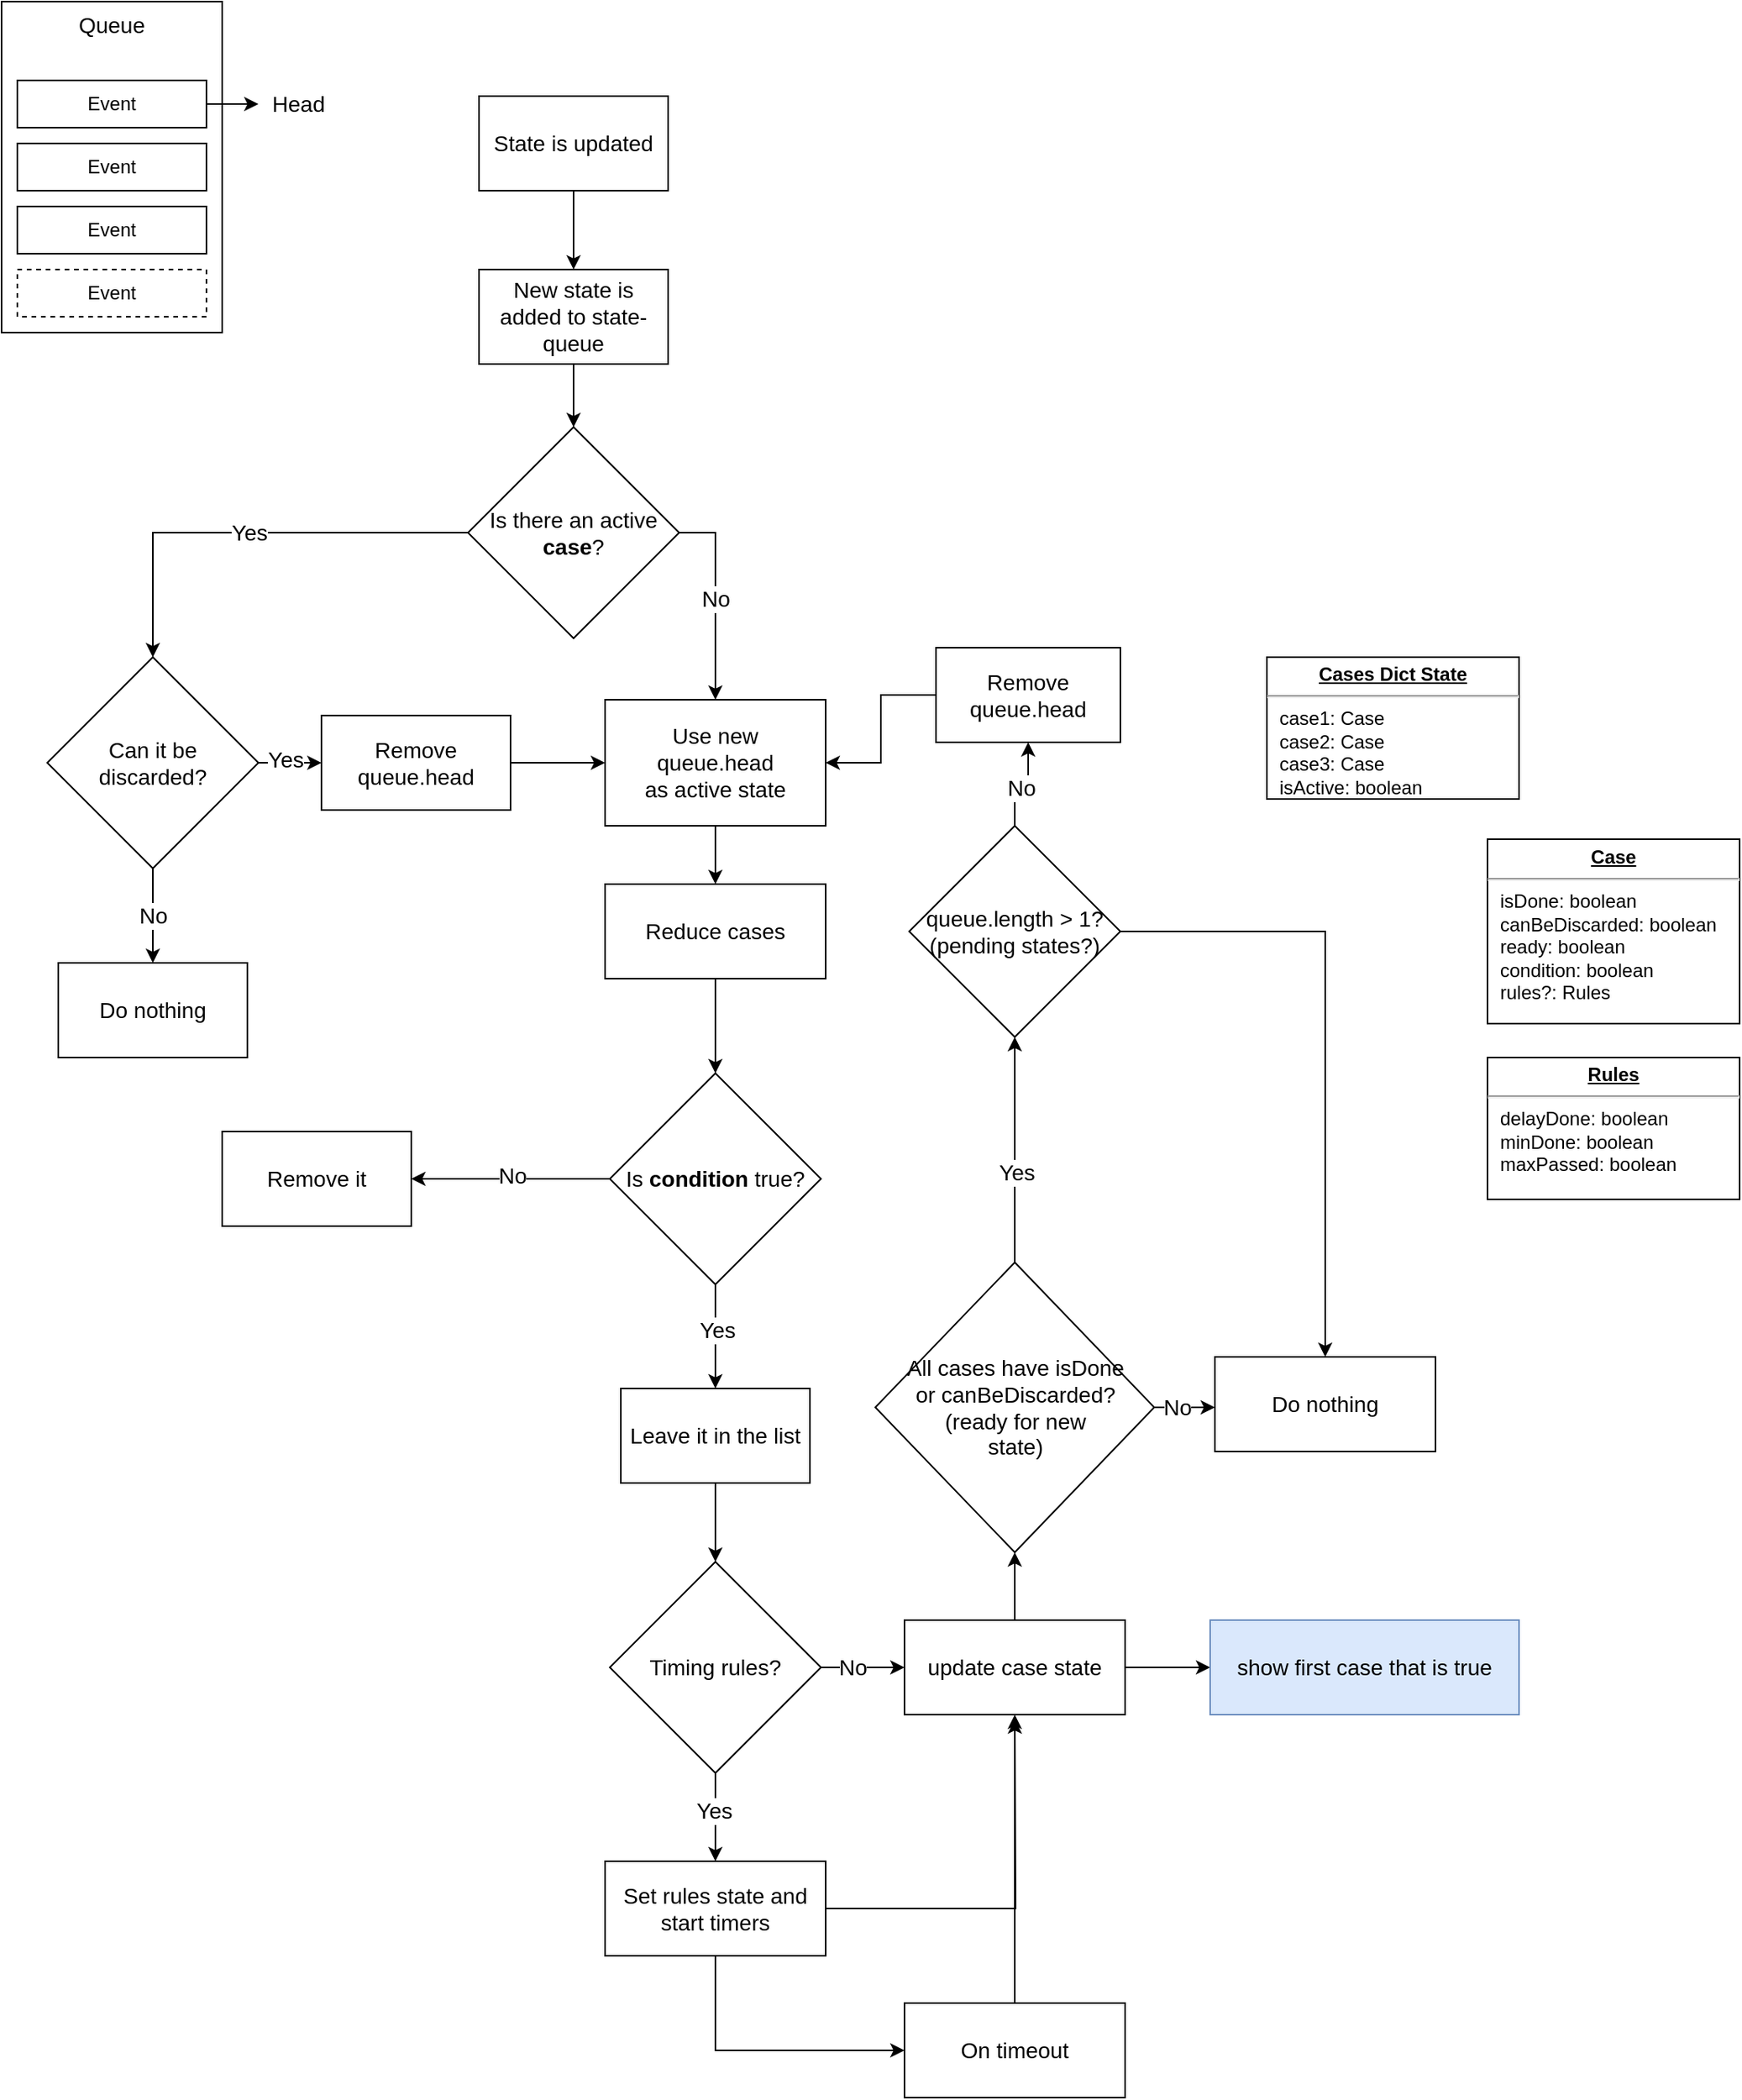 <mxfile version="17.2.5" type="github">
  <diagram id="zXp9NhQULZehnwpH-88v" name="Page-1">
    <mxGraphModel dx="1968" dy="1098" grid="1" gridSize="10" guides="1" tooltips="1" connect="1" arrows="1" fold="1" page="1" pageScale="1" pageWidth="827" pageHeight="1169" math="0" shadow="0">
      <root>
        <mxCell id="0" />
        <mxCell id="1" parent="0" />
        <mxCell id="SMxfg-2j2kAWViDGQooX-12" style="edgeStyle=orthogonalEdgeStyle;rounded=0;orthogonalLoop=1;jettySize=auto;html=1;exitX=0.5;exitY=1;exitDx=0;exitDy=0;entryX=0.5;entryY=0;entryDx=0;entryDy=0;fontSize=14;" edge="1" parent="1" source="SMxfg-2j2kAWViDGQooX-10" target="SMxfg-2j2kAWViDGQooX-11">
          <mxGeometry relative="1" as="geometry" />
        </mxCell>
        <mxCell id="SMxfg-2j2kAWViDGQooX-10" value="State is updated" style="rounded=0;whiteSpace=wrap;html=1;fontSize=14;" vertex="1" parent="1">
          <mxGeometry x="360" y="140" width="120" height="60" as="geometry" />
        </mxCell>
        <mxCell id="SMxfg-2j2kAWViDGQooX-15" style="edgeStyle=orthogonalEdgeStyle;rounded=0;orthogonalLoop=1;jettySize=auto;html=1;exitX=0.5;exitY=1;exitDx=0;exitDy=0;entryX=0.5;entryY=0;entryDx=0;entryDy=0;fontSize=14;" edge="1" parent="1" source="SMxfg-2j2kAWViDGQooX-11" target="SMxfg-2j2kAWViDGQooX-14">
          <mxGeometry relative="1" as="geometry" />
        </mxCell>
        <mxCell id="SMxfg-2j2kAWViDGQooX-11" value="New state is added to state-queue" style="rounded=0;whiteSpace=wrap;html=1;fontSize=14;" vertex="1" parent="1">
          <mxGeometry x="360" y="250" width="120" height="60" as="geometry" />
        </mxCell>
        <mxCell id="SMxfg-2j2kAWViDGQooX-17" value="Yes" style="edgeStyle=orthogonalEdgeStyle;rounded=0;orthogonalLoop=1;jettySize=auto;html=1;exitX=0;exitY=0.5;exitDx=0;exitDy=0;fontSize=14;entryX=0.5;entryY=0;entryDx=0;entryDy=0;" edge="1" parent="1" source="SMxfg-2j2kAWViDGQooX-14" target="SMxfg-2j2kAWViDGQooX-23">
          <mxGeometry relative="1" as="geometry">
            <mxPoint x="230" y="520" as="targetPoint" />
            <Array as="points">
              <mxPoint x="153" y="417" />
            </Array>
          </mxGeometry>
        </mxCell>
        <mxCell id="SMxfg-2j2kAWViDGQooX-19" value="No" style="edgeStyle=orthogonalEdgeStyle;rounded=0;orthogonalLoop=1;jettySize=auto;html=1;exitX=1;exitY=0.5;exitDx=0;exitDy=0;entryX=0.5;entryY=0;entryDx=0;entryDy=0;fontSize=14;" edge="1" parent="1" source="SMxfg-2j2kAWViDGQooX-14" target="SMxfg-2j2kAWViDGQooX-18">
          <mxGeometry relative="1" as="geometry" />
        </mxCell>
        <mxCell id="SMxfg-2j2kAWViDGQooX-14" value="Is there an active &lt;b&gt;case&lt;/b&gt;?" style="rhombus;whiteSpace=wrap;html=1;fontSize=14;" vertex="1" parent="1">
          <mxGeometry x="353" y="350" width="134" height="134" as="geometry" />
        </mxCell>
        <mxCell id="SMxfg-2j2kAWViDGQooX-29" style="edgeStyle=orthogonalEdgeStyle;rounded=0;orthogonalLoop=1;jettySize=auto;html=1;exitX=0.5;exitY=1;exitDx=0;exitDy=0;entryX=0.5;entryY=0;entryDx=0;entryDy=0;fontSize=14;" edge="1" parent="1" source="SMxfg-2j2kAWViDGQooX-18" target="SMxfg-2j2kAWViDGQooX-21">
          <mxGeometry relative="1" as="geometry" />
        </mxCell>
        <mxCell id="SMxfg-2j2kAWViDGQooX-18" value="Use new &lt;br&gt;queue.head&lt;br&gt;as active state" style="rounded=0;whiteSpace=wrap;html=1;fontSize=14;" vertex="1" parent="1">
          <mxGeometry x="440" y="523" width="140" height="80" as="geometry" />
        </mxCell>
        <mxCell id="SMxfg-2j2kAWViDGQooX-34" style="edgeStyle=orthogonalEdgeStyle;rounded=0;orthogonalLoop=1;jettySize=auto;html=1;exitX=0.5;exitY=1;exitDx=0;exitDy=0;entryX=0.5;entryY=0;entryDx=0;entryDy=0;fontSize=14;" edge="1" parent="1" source="SMxfg-2j2kAWViDGQooX-21" target="SMxfg-2j2kAWViDGQooX-33">
          <mxGeometry relative="1" as="geometry" />
        </mxCell>
        <mxCell id="SMxfg-2j2kAWViDGQooX-21" value="Reduce cases" style="rounded=0;whiteSpace=wrap;html=1;fontSize=14;" vertex="1" parent="1">
          <mxGeometry x="440" y="640" width="140" height="60" as="geometry" />
        </mxCell>
        <mxCell id="SMxfg-2j2kAWViDGQooX-26" value="No" style="edgeStyle=orthogonalEdgeStyle;rounded=0;orthogonalLoop=1;jettySize=auto;html=1;exitX=0.5;exitY=1;exitDx=0;exitDy=0;entryX=0.5;entryY=0;entryDx=0;entryDy=0;fontSize=14;" edge="1" parent="1" source="SMxfg-2j2kAWViDGQooX-23" target="SMxfg-2j2kAWViDGQooX-25">
          <mxGeometry relative="1" as="geometry" />
        </mxCell>
        <mxCell id="SMxfg-2j2kAWViDGQooX-27" style="edgeStyle=orthogonalEdgeStyle;rounded=0;orthogonalLoop=1;jettySize=auto;html=1;exitX=1;exitY=0.5;exitDx=0;exitDy=0;entryX=0;entryY=0.5;entryDx=0;entryDy=0;fontSize=14;" edge="1" parent="1" source="SMxfg-2j2kAWViDGQooX-23" target="SMxfg-2j2kAWViDGQooX-76">
          <mxGeometry relative="1" as="geometry">
            <mxPoint x="360" y="563" as="targetPoint" />
          </mxGeometry>
        </mxCell>
        <mxCell id="SMxfg-2j2kAWViDGQooX-40" value="Yes" style="edgeLabel;html=1;align=center;verticalAlign=middle;resizable=0;points=[];fontSize=14;" vertex="1" connectable="0" parent="SMxfg-2j2kAWViDGQooX-27">
          <mxGeometry x="-0.177" y="2" relative="1" as="geometry">
            <mxPoint as="offset" />
          </mxGeometry>
        </mxCell>
        <mxCell id="SMxfg-2j2kAWViDGQooX-23" value="Can it be&lt;br&gt;discarded?" style="rhombus;whiteSpace=wrap;html=1;fontSize=14;" vertex="1" parent="1">
          <mxGeometry x="86" y="496" width="134" height="134" as="geometry" />
        </mxCell>
        <mxCell id="SMxfg-2j2kAWViDGQooX-24" value="" style="group;dashed=1;" vertex="1" connectable="0" parent="1">
          <mxGeometry x="57" y="80" width="140" height="210" as="geometry" />
        </mxCell>
        <mxCell id="SMxfg-2j2kAWViDGQooX-8" value="Queue" style="rounded=0;whiteSpace=wrap;html=1;verticalAlign=top;fontStyle=0;fontSize=14;" vertex="1" parent="SMxfg-2j2kAWViDGQooX-24">
          <mxGeometry width="140" height="210" as="geometry" />
        </mxCell>
        <mxCell id="SMxfg-2j2kAWViDGQooX-1" value="Event" style="rounded=0;whiteSpace=wrap;html=1;" vertex="1" parent="SMxfg-2j2kAWViDGQooX-24">
          <mxGeometry x="10" y="50" width="120" height="30" as="geometry" />
        </mxCell>
        <mxCell id="SMxfg-2j2kAWViDGQooX-2" value="Event" style="rounded=0;whiteSpace=wrap;html=1;" vertex="1" parent="SMxfg-2j2kAWViDGQooX-24">
          <mxGeometry x="10" y="90" width="120" height="30" as="geometry" />
        </mxCell>
        <mxCell id="SMxfg-2j2kAWViDGQooX-5" value="Event" style="rounded=0;whiteSpace=wrap;html=1;" vertex="1" parent="SMxfg-2j2kAWViDGQooX-24">
          <mxGeometry x="10" y="130" width="120" height="30" as="geometry" />
        </mxCell>
        <mxCell id="SMxfg-2j2kAWViDGQooX-6" value="Event" style="rounded=0;whiteSpace=wrap;html=1;dashed=1;" vertex="1" parent="SMxfg-2j2kAWViDGQooX-24">
          <mxGeometry x="10" y="170" width="120" height="30" as="geometry" />
        </mxCell>
        <mxCell id="SMxfg-2j2kAWViDGQooX-25" value="Do nothing" style="rounded=0;whiteSpace=wrap;html=1;fontSize=14;" vertex="1" parent="1">
          <mxGeometry x="93" y="690" width="120" height="60" as="geometry" />
        </mxCell>
        <mxCell id="SMxfg-2j2kAWViDGQooX-28" value="&lt;p style=&quot;margin: 0px ; margin-top: 4px ; text-align: center ; text-decoration: underline&quot;&gt;&lt;b&gt;Cases Dict State&lt;/b&gt;&lt;/p&gt;&lt;hr&gt;&lt;p style=&quot;margin: 0px ; margin-left: 8px&quot;&gt;case1: Case&lt;br&gt;case2: Case&lt;br&gt;case3: Case&lt;/p&gt;&lt;p style=&quot;margin: 0px ; margin-left: 8px&quot;&gt;isActive: boolean&lt;/p&gt;" style="verticalAlign=top;align=left;overflow=fill;fontSize=12;fontFamily=Helvetica;html=1;" vertex="1" parent="1">
          <mxGeometry x="860" y="496" width="160" height="90" as="geometry" />
        </mxCell>
        <mxCell id="SMxfg-2j2kAWViDGQooX-30" value="&lt;p style=&quot;margin: 0px ; margin-top: 4px ; text-align: center ; text-decoration: underline&quot;&gt;&lt;b&gt;Case&lt;/b&gt;&lt;/p&gt;&lt;hr&gt;&lt;p style=&quot;margin: 0px ; margin-left: 8px&quot;&gt;isDone: boolean&lt;br&gt;canBeDiscarded: boolean&lt;br&gt;&lt;/p&gt;&lt;p style=&quot;margin: 0px ; margin-left: 8px&quot;&gt;ready: boolean&lt;/p&gt;&lt;p style=&quot;margin: 0px ; margin-left: 8px&quot;&gt;condition: boolean&lt;/p&gt;&lt;p style=&quot;margin: 0px ; margin-left: 8px&quot;&gt;rules?: Rules&lt;/p&gt;" style="verticalAlign=top;align=left;overflow=fill;fontSize=12;fontFamily=Helvetica;html=1;" vertex="1" parent="1">
          <mxGeometry x="1000" y="611.5" width="160" height="117" as="geometry" />
        </mxCell>
        <mxCell id="SMxfg-2j2kAWViDGQooX-31" value="&lt;p style=&quot;margin: 0px ; margin-top: 4px ; text-align: center ; text-decoration: underline&quot;&gt;&lt;b&gt;Rules&lt;/b&gt;&lt;/p&gt;&lt;hr&gt;&lt;p style=&quot;margin: 0px ; margin-left: 8px&quot;&gt;delayDone: boolean&lt;br&gt;minDone: boolean&lt;br&gt;&lt;/p&gt;&lt;p style=&quot;margin: 0px ; margin-left: 8px&quot;&gt;maxPassed: boolean&lt;/p&gt;" style="verticalAlign=top;align=left;overflow=fill;fontSize=12;fontFamily=Helvetica;html=1;" vertex="1" parent="1">
          <mxGeometry x="1000" y="750" width="160" height="90" as="geometry" />
        </mxCell>
        <mxCell id="SMxfg-2j2kAWViDGQooX-44" style="edgeStyle=orthogonalEdgeStyle;rounded=0;orthogonalLoop=1;jettySize=auto;html=1;exitX=0;exitY=0.5;exitDx=0;exitDy=0;entryX=1;entryY=0.5;entryDx=0;entryDy=0;fontSize=14;" edge="1" parent="1" source="SMxfg-2j2kAWViDGQooX-33" target="SMxfg-2j2kAWViDGQooX-43">
          <mxGeometry relative="1" as="geometry" />
        </mxCell>
        <mxCell id="SMxfg-2j2kAWViDGQooX-45" value="No" style="edgeLabel;html=1;align=center;verticalAlign=middle;resizable=0;points=[];fontSize=14;" vertex="1" connectable="0" parent="SMxfg-2j2kAWViDGQooX-44">
          <mxGeometry x="-0.015" y="-2" relative="1" as="geometry">
            <mxPoint as="offset" />
          </mxGeometry>
        </mxCell>
        <mxCell id="SMxfg-2j2kAWViDGQooX-47" style="edgeStyle=orthogonalEdgeStyle;rounded=0;orthogonalLoop=1;jettySize=auto;html=1;exitX=0.5;exitY=1;exitDx=0;exitDy=0;entryX=0.5;entryY=0;entryDx=0;entryDy=0;fontSize=14;" edge="1" parent="1" source="SMxfg-2j2kAWViDGQooX-33" target="SMxfg-2j2kAWViDGQooX-48">
          <mxGeometry relative="1" as="geometry">
            <mxPoint x="510" y="940" as="targetPoint" />
          </mxGeometry>
        </mxCell>
        <mxCell id="SMxfg-2j2kAWViDGQooX-50" value="Yes" style="edgeLabel;html=1;align=center;verticalAlign=middle;resizable=0;points=[];fontSize=14;" vertex="1" connectable="0" parent="SMxfg-2j2kAWViDGQooX-47">
          <mxGeometry x="-0.126" y="1" relative="1" as="geometry">
            <mxPoint as="offset" />
          </mxGeometry>
        </mxCell>
        <mxCell id="SMxfg-2j2kAWViDGQooX-33" value="Is &lt;b&gt;condition&lt;/b&gt; true?" style="rhombus;whiteSpace=wrap;html=1;fontSize=14;" vertex="1" parent="1">
          <mxGeometry x="443" y="760" width="134" height="134" as="geometry" />
        </mxCell>
        <mxCell id="SMxfg-2j2kAWViDGQooX-37" value="Head" style="text;html=1;align=center;verticalAlign=middle;resizable=0;points=[];autosize=1;strokeColor=none;fillColor=none;fontSize=14;" vertex="1" parent="1">
          <mxGeometry x="220" y="135" width="50" height="20" as="geometry" />
        </mxCell>
        <mxCell id="SMxfg-2j2kAWViDGQooX-39" style="edgeStyle=orthogonalEdgeStyle;rounded=0;orthogonalLoop=1;jettySize=auto;html=1;exitX=1;exitY=0.5;exitDx=0;exitDy=0;fontSize=14;" edge="1" parent="1" source="SMxfg-2j2kAWViDGQooX-1" target="SMxfg-2j2kAWViDGQooX-37">
          <mxGeometry relative="1" as="geometry" />
        </mxCell>
        <mxCell id="SMxfg-2j2kAWViDGQooX-43" value="Remove it" style="rounded=0;whiteSpace=wrap;html=1;fontSize=14;" vertex="1" parent="1">
          <mxGeometry x="197" y="797" width="120" height="60" as="geometry" />
        </mxCell>
        <mxCell id="SMxfg-2j2kAWViDGQooX-52" style="edgeStyle=orthogonalEdgeStyle;rounded=0;orthogonalLoop=1;jettySize=auto;html=1;exitX=0.5;exitY=1;exitDx=0;exitDy=0;entryX=0.5;entryY=0;entryDx=0;entryDy=0;fontSize=14;" edge="1" parent="1" source="SMxfg-2j2kAWViDGQooX-48" target="SMxfg-2j2kAWViDGQooX-51">
          <mxGeometry relative="1" as="geometry" />
        </mxCell>
        <mxCell id="SMxfg-2j2kAWViDGQooX-48" value="Leave it in the list" style="rounded=0;whiteSpace=wrap;html=1;fontSize=14;" vertex="1" parent="1">
          <mxGeometry x="450" y="960" width="120" height="60" as="geometry" />
        </mxCell>
        <mxCell id="SMxfg-2j2kAWViDGQooX-54" style="edgeStyle=orthogonalEdgeStyle;rounded=0;orthogonalLoop=1;jettySize=auto;html=1;exitX=0.5;exitY=1;exitDx=0;exitDy=0;entryX=0.5;entryY=0;entryDx=0;entryDy=0;fontSize=14;" edge="1" parent="1" source="SMxfg-2j2kAWViDGQooX-51" target="SMxfg-2j2kAWViDGQooX-53">
          <mxGeometry relative="1" as="geometry" />
        </mxCell>
        <mxCell id="SMxfg-2j2kAWViDGQooX-55" value="Yes" style="edgeLabel;html=1;align=center;verticalAlign=middle;resizable=0;points=[];fontSize=14;" vertex="1" connectable="0" parent="SMxfg-2j2kAWViDGQooX-54">
          <mxGeometry x="-0.162" y="-1" relative="1" as="geometry">
            <mxPoint as="offset" />
          </mxGeometry>
        </mxCell>
        <mxCell id="SMxfg-2j2kAWViDGQooX-61" style="edgeStyle=orthogonalEdgeStyle;rounded=0;orthogonalLoop=1;jettySize=auto;html=1;exitX=1;exitY=0.5;exitDx=0;exitDy=0;entryX=0;entryY=0.5;entryDx=0;entryDy=0;fontSize=14;" edge="1" parent="1" source="SMxfg-2j2kAWViDGQooX-51" target="SMxfg-2j2kAWViDGQooX-56">
          <mxGeometry relative="1" as="geometry" />
        </mxCell>
        <mxCell id="SMxfg-2j2kAWViDGQooX-64" value="No" style="edgeLabel;html=1;align=center;verticalAlign=middle;resizable=0;points=[];fontSize=14;" vertex="1" connectable="0" parent="SMxfg-2j2kAWViDGQooX-61">
          <mxGeometry x="-0.239" relative="1" as="geometry">
            <mxPoint as="offset" />
          </mxGeometry>
        </mxCell>
        <mxCell id="SMxfg-2j2kAWViDGQooX-51" value="Timing rules?" style="rhombus;whiteSpace=wrap;html=1;fontSize=14;" vertex="1" parent="1">
          <mxGeometry x="443" y="1070" width="134" height="134" as="geometry" />
        </mxCell>
        <mxCell id="SMxfg-2j2kAWViDGQooX-58" style="edgeStyle=orthogonalEdgeStyle;rounded=0;orthogonalLoop=1;jettySize=auto;html=1;exitX=0.5;exitY=1;exitDx=0;exitDy=0;entryX=0;entryY=0.5;entryDx=0;entryDy=0;fontSize=14;" edge="1" parent="1" source="SMxfg-2j2kAWViDGQooX-53" target="SMxfg-2j2kAWViDGQooX-57">
          <mxGeometry relative="1" as="geometry" />
        </mxCell>
        <mxCell id="SMxfg-2j2kAWViDGQooX-60" style="edgeStyle=orthogonalEdgeStyle;rounded=0;orthogonalLoop=1;jettySize=auto;html=1;exitX=1;exitY=0.5;exitDx=0;exitDy=0;fontSize=14;" edge="1" parent="1" source="SMxfg-2j2kAWViDGQooX-53">
          <mxGeometry relative="1" as="geometry">
            <mxPoint x="700.0" y="1170" as="targetPoint" />
          </mxGeometry>
        </mxCell>
        <mxCell id="SMxfg-2j2kAWViDGQooX-53" value="Set rules state and start timers" style="rounded=0;whiteSpace=wrap;html=1;fontSize=14;" vertex="1" parent="1">
          <mxGeometry x="440" y="1260" width="140" height="60" as="geometry" />
        </mxCell>
        <mxCell id="SMxfg-2j2kAWViDGQooX-65" style="edgeStyle=orthogonalEdgeStyle;rounded=0;orthogonalLoop=1;jettySize=auto;html=1;exitX=1;exitY=0.5;exitDx=0;exitDy=0;entryX=0;entryY=0.5;entryDx=0;entryDy=0;fontSize=14;" edge="1" parent="1" source="SMxfg-2j2kAWViDGQooX-56" target="SMxfg-2j2kAWViDGQooX-62">
          <mxGeometry relative="1" as="geometry" />
        </mxCell>
        <mxCell id="SMxfg-2j2kAWViDGQooX-67" style="edgeStyle=orthogonalEdgeStyle;rounded=0;orthogonalLoop=1;jettySize=auto;html=1;exitX=0.5;exitY=0;exitDx=0;exitDy=0;entryX=0.5;entryY=1;entryDx=0;entryDy=0;fontSize=14;" edge="1" parent="1" source="SMxfg-2j2kAWViDGQooX-56" target="SMxfg-2j2kAWViDGQooX-66">
          <mxGeometry relative="1" as="geometry" />
        </mxCell>
        <mxCell id="SMxfg-2j2kAWViDGQooX-56" value="update case state" style="rounded=0;whiteSpace=wrap;html=1;fontSize=14;" vertex="1" parent="1">
          <mxGeometry x="630" y="1107" width="140" height="60" as="geometry" />
        </mxCell>
        <mxCell id="SMxfg-2j2kAWViDGQooX-59" style="edgeStyle=orthogonalEdgeStyle;rounded=0;orthogonalLoop=1;jettySize=auto;html=1;exitX=0.5;exitY=0;exitDx=0;exitDy=0;entryX=0.5;entryY=1;entryDx=0;entryDy=0;fontSize=14;" edge="1" parent="1" source="SMxfg-2j2kAWViDGQooX-57" target="SMxfg-2j2kAWViDGQooX-56">
          <mxGeometry relative="1" as="geometry" />
        </mxCell>
        <mxCell id="SMxfg-2j2kAWViDGQooX-57" value="On timeout" style="rounded=0;whiteSpace=wrap;html=1;fontSize=14;" vertex="1" parent="1">
          <mxGeometry x="630" y="1350" width="140" height="60" as="geometry" />
        </mxCell>
        <mxCell id="SMxfg-2j2kAWViDGQooX-62" value="show first case that is true" style="rounded=0;whiteSpace=wrap;html=1;fontSize=14;fillColor=#dae8fc;strokeColor=#6c8ebf;" vertex="1" parent="1">
          <mxGeometry x="824" y="1107" width="196" height="60" as="geometry" />
        </mxCell>
        <mxCell id="SMxfg-2j2kAWViDGQooX-69" style="edgeStyle=orthogonalEdgeStyle;rounded=0;orthogonalLoop=1;jettySize=auto;html=1;exitX=0.5;exitY=0;exitDx=0;exitDy=0;entryX=0.5;entryY=1;entryDx=0;entryDy=0;fontSize=14;" edge="1" parent="1" source="SMxfg-2j2kAWViDGQooX-66" target="SMxfg-2j2kAWViDGQooX-68">
          <mxGeometry relative="1" as="geometry" />
        </mxCell>
        <mxCell id="SMxfg-2j2kAWViDGQooX-70" value="Yes" style="edgeLabel;html=1;align=center;verticalAlign=middle;resizable=0;points=[];fontSize=14;" vertex="1" connectable="0" parent="SMxfg-2j2kAWViDGQooX-69">
          <mxGeometry x="-0.204" y="-1" relative="1" as="geometry">
            <mxPoint as="offset" />
          </mxGeometry>
        </mxCell>
        <mxCell id="SMxfg-2j2kAWViDGQooX-74" style="edgeStyle=orthogonalEdgeStyle;rounded=0;orthogonalLoop=1;jettySize=auto;html=1;exitX=1;exitY=0.5;exitDx=0;exitDy=0;entryX=0;entryY=0.5;entryDx=0;entryDy=0;fontSize=14;" edge="1" parent="1" source="SMxfg-2j2kAWViDGQooX-66">
          <mxGeometry relative="1" as="geometry">
            <mxPoint x="827" y="972" as="targetPoint" />
          </mxGeometry>
        </mxCell>
        <mxCell id="SMxfg-2j2kAWViDGQooX-75" value="No" style="edgeLabel;html=1;align=center;verticalAlign=middle;resizable=0;points=[];fontSize=14;" vertex="1" connectable="0" parent="SMxfg-2j2kAWViDGQooX-74">
          <mxGeometry x="-0.242" relative="1" as="geometry">
            <mxPoint as="offset" />
          </mxGeometry>
        </mxCell>
        <mxCell id="SMxfg-2j2kAWViDGQooX-66" value="All cases have isDone&lt;br&gt;or canBeDiscarded?&lt;br&gt;(ready for new&lt;br&gt;state)" style="rhombus;whiteSpace=wrap;html=1;fontSize=14;" vertex="1" parent="1">
          <mxGeometry x="611.5" y="880" width="177" height="184" as="geometry" />
        </mxCell>
        <mxCell id="SMxfg-2j2kAWViDGQooX-71" style="edgeStyle=orthogonalEdgeStyle;rounded=0;orthogonalLoop=1;jettySize=auto;html=1;exitX=0.5;exitY=0;exitDx=0;exitDy=0;entryX=0.5;entryY=1;entryDx=0;entryDy=0;fontSize=14;" edge="1" parent="1" source="SMxfg-2j2kAWViDGQooX-68" target="SMxfg-2j2kAWViDGQooX-78">
          <mxGeometry relative="1" as="geometry" />
        </mxCell>
        <mxCell id="SMxfg-2j2kAWViDGQooX-72" value="No" style="edgeLabel;html=1;align=center;verticalAlign=middle;resizable=0;points=[];fontSize=14;" vertex="1" connectable="0" parent="SMxfg-2j2kAWViDGQooX-71">
          <mxGeometry x="-0.005" y="-2" relative="1" as="geometry">
            <mxPoint as="offset" />
          </mxGeometry>
        </mxCell>
        <mxCell id="SMxfg-2j2kAWViDGQooX-80" style="edgeStyle=orthogonalEdgeStyle;rounded=0;orthogonalLoop=1;jettySize=auto;html=1;exitX=1;exitY=0.5;exitDx=0;exitDy=0;fontSize=14;" edge="1" parent="1" source="SMxfg-2j2kAWViDGQooX-68" target="SMxfg-2j2kAWViDGQooX-79">
          <mxGeometry relative="1" as="geometry" />
        </mxCell>
        <mxCell id="SMxfg-2j2kAWViDGQooX-68" value="queue.length &amp;gt; 1?&lt;br&gt;(pending states?)" style="rhombus;whiteSpace=wrap;html=1;fontSize=14;" vertex="1" parent="1">
          <mxGeometry x="633" y="603" width="134" height="134" as="geometry" />
        </mxCell>
        <mxCell id="SMxfg-2j2kAWViDGQooX-77" style="edgeStyle=orthogonalEdgeStyle;rounded=0;orthogonalLoop=1;jettySize=auto;html=1;exitX=1;exitY=0.5;exitDx=0;exitDy=0;entryX=0;entryY=0.5;entryDx=0;entryDy=0;fontSize=14;" edge="1" parent="1" source="SMxfg-2j2kAWViDGQooX-76" target="SMxfg-2j2kAWViDGQooX-18">
          <mxGeometry relative="1" as="geometry" />
        </mxCell>
        <mxCell id="SMxfg-2j2kAWViDGQooX-76" value="Remove queue.head" style="rounded=0;whiteSpace=wrap;html=1;fontSize=14;" vertex="1" parent="1">
          <mxGeometry x="260" y="533" width="120" height="60" as="geometry" />
        </mxCell>
        <mxCell id="SMxfg-2j2kAWViDGQooX-81" style="edgeStyle=orthogonalEdgeStyle;rounded=0;orthogonalLoop=1;jettySize=auto;html=1;exitX=0;exitY=0.5;exitDx=0;exitDy=0;entryX=1;entryY=0.5;entryDx=0;entryDy=0;fontSize=14;" edge="1" parent="1" source="SMxfg-2j2kAWViDGQooX-78" target="SMxfg-2j2kAWViDGQooX-18">
          <mxGeometry relative="1" as="geometry" />
        </mxCell>
        <mxCell id="SMxfg-2j2kAWViDGQooX-78" value="Remove queue.head" style="rounded=0;whiteSpace=wrap;html=1;fontSize=14;" vertex="1" parent="1">
          <mxGeometry x="650" y="490" width="117" height="60" as="geometry" />
        </mxCell>
        <mxCell id="SMxfg-2j2kAWViDGQooX-79" value="Do nothing" style="rounded=0;whiteSpace=wrap;html=1;fontSize=14;" vertex="1" parent="1">
          <mxGeometry x="827" y="940" width="140" height="60" as="geometry" />
        </mxCell>
      </root>
    </mxGraphModel>
  </diagram>
</mxfile>
